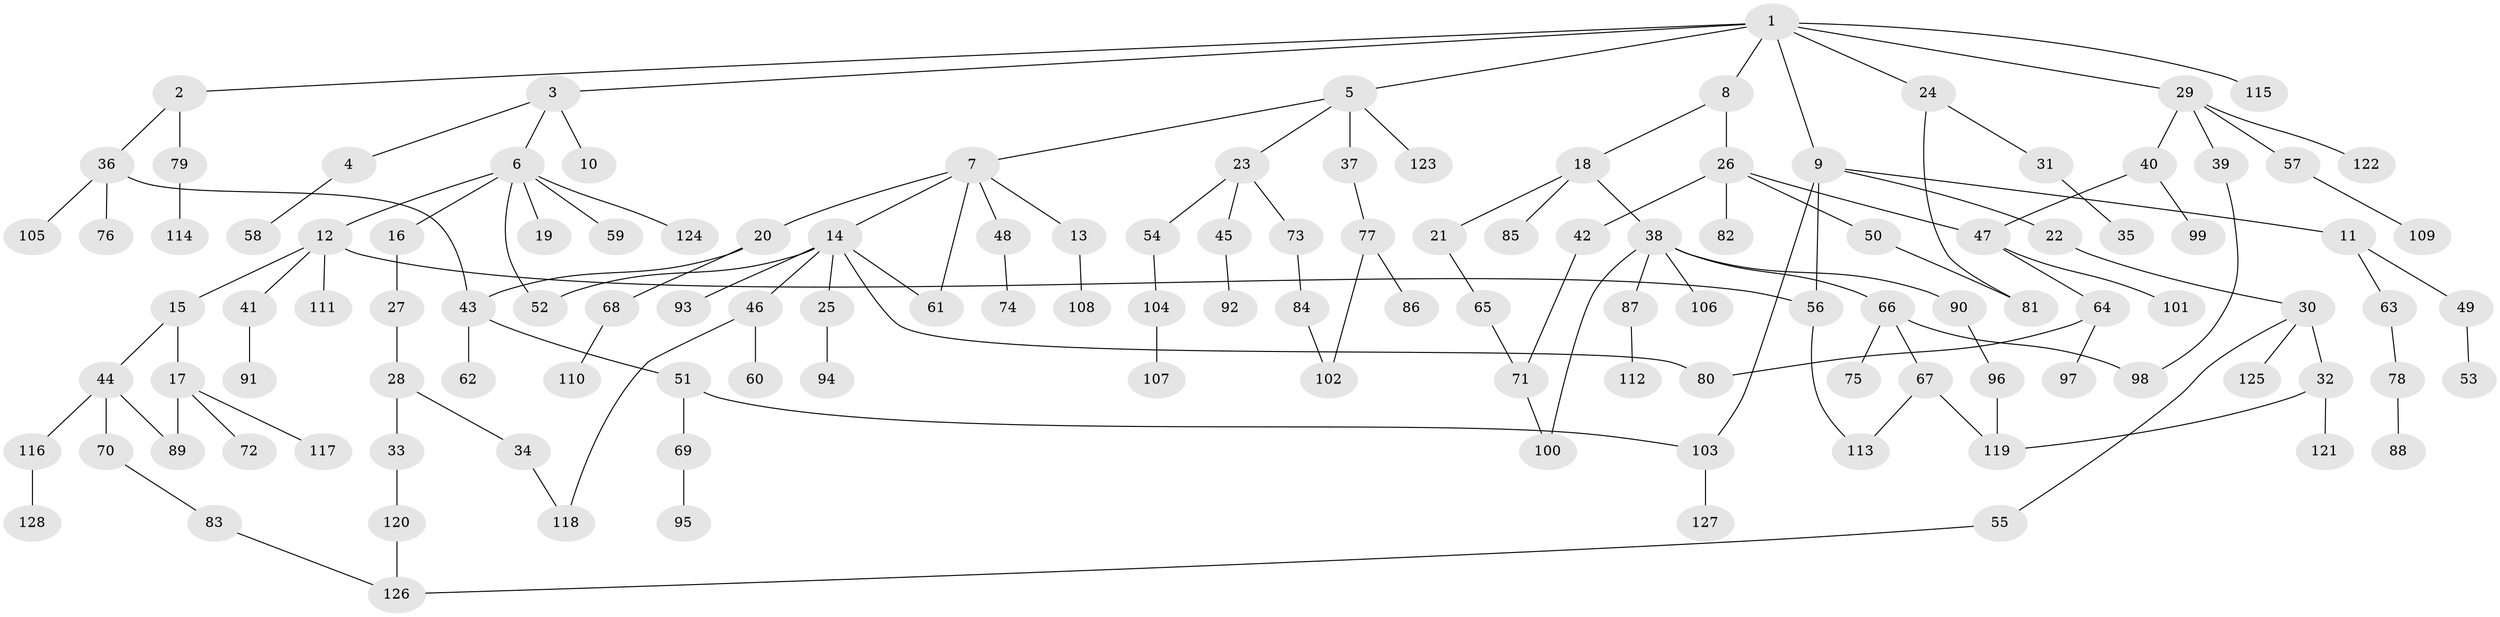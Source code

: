 // Generated by graph-tools (version 1.1) at 2025/25/03/09/25 03:25:35]
// undirected, 128 vertices, 146 edges
graph export_dot {
graph [start="1"]
  node [color=gray90,style=filled];
  1;
  2;
  3;
  4;
  5;
  6;
  7;
  8;
  9;
  10;
  11;
  12;
  13;
  14;
  15;
  16;
  17;
  18;
  19;
  20;
  21;
  22;
  23;
  24;
  25;
  26;
  27;
  28;
  29;
  30;
  31;
  32;
  33;
  34;
  35;
  36;
  37;
  38;
  39;
  40;
  41;
  42;
  43;
  44;
  45;
  46;
  47;
  48;
  49;
  50;
  51;
  52;
  53;
  54;
  55;
  56;
  57;
  58;
  59;
  60;
  61;
  62;
  63;
  64;
  65;
  66;
  67;
  68;
  69;
  70;
  71;
  72;
  73;
  74;
  75;
  76;
  77;
  78;
  79;
  80;
  81;
  82;
  83;
  84;
  85;
  86;
  87;
  88;
  89;
  90;
  91;
  92;
  93;
  94;
  95;
  96;
  97;
  98;
  99;
  100;
  101;
  102;
  103;
  104;
  105;
  106;
  107;
  108;
  109;
  110;
  111;
  112;
  113;
  114;
  115;
  116;
  117;
  118;
  119;
  120;
  121;
  122;
  123;
  124;
  125;
  126;
  127;
  128;
  1 -- 2;
  1 -- 3;
  1 -- 5;
  1 -- 8;
  1 -- 9;
  1 -- 24;
  1 -- 29;
  1 -- 115;
  2 -- 36;
  2 -- 79;
  3 -- 4;
  3 -- 6;
  3 -- 10;
  4 -- 58;
  5 -- 7;
  5 -- 23;
  5 -- 37;
  5 -- 123;
  6 -- 12;
  6 -- 16;
  6 -- 19;
  6 -- 52;
  6 -- 59;
  6 -- 124;
  7 -- 13;
  7 -- 14;
  7 -- 20;
  7 -- 48;
  7 -- 61;
  8 -- 18;
  8 -- 26;
  9 -- 11;
  9 -- 22;
  9 -- 103;
  9 -- 56;
  11 -- 49;
  11 -- 63;
  12 -- 15;
  12 -- 41;
  12 -- 56;
  12 -- 111;
  13 -- 108;
  14 -- 25;
  14 -- 46;
  14 -- 61;
  14 -- 80;
  14 -- 93;
  14 -- 52;
  15 -- 17;
  15 -- 44;
  16 -- 27;
  17 -- 72;
  17 -- 117;
  17 -- 89;
  18 -- 21;
  18 -- 38;
  18 -- 85;
  20 -- 68;
  20 -- 43;
  21 -- 65;
  22 -- 30;
  23 -- 45;
  23 -- 54;
  23 -- 73;
  24 -- 31;
  24 -- 81;
  25 -- 94;
  26 -- 42;
  26 -- 47;
  26 -- 50;
  26 -- 82;
  27 -- 28;
  28 -- 33;
  28 -- 34;
  29 -- 39;
  29 -- 40;
  29 -- 57;
  29 -- 122;
  30 -- 32;
  30 -- 55;
  30 -- 125;
  31 -- 35;
  32 -- 121;
  32 -- 119;
  33 -- 120;
  34 -- 118;
  36 -- 43;
  36 -- 76;
  36 -- 105;
  37 -- 77;
  38 -- 66;
  38 -- 87;
  38 -- 90;
  38 -- 106;
  38 -- 100;
  39 -- 98;
  40 -- 99;
  40 -- 47;
  41 -- 91;
  42 -- 71;
  43 -- 51;
  43 -- 62;
  44 -- 70;
  44 -- 89;
  44 -- 116;
  45 -- 92;
  46 -- 60;
  46 -- 118;
  47 -- 64;
  47 -- 101;
  48 -- 74;
  49 -- 53;
  50 -- 81;
  51 -- 69;
  51 -- 103;
  54 -- 104;
  55 -- 126;
  56 -- 113;
  57 -- 109;
  63 -- 78;
  64 -- 97;
  64 -- 80;
  65 -- 71;
  66 -- 67;
  66 -- 75;
  66 -- 98;
  67 -- 113;
  67 -- 119;
  68 -- 110;
  69 -- 95;
  70 -- 83;
  71 -- 100;
  73 -- 84;
  77 -- 86;
  77 -- 102;
  78 -- 88;
  79 -- 114;
  83 -- 126;
  84 -- 102;
  87 -- 112;
  90 -- 96;
  96 -- 119;
  103 -- 127;
  104 -- 107;
  116 -- 128;
  120 -- 126;
}
